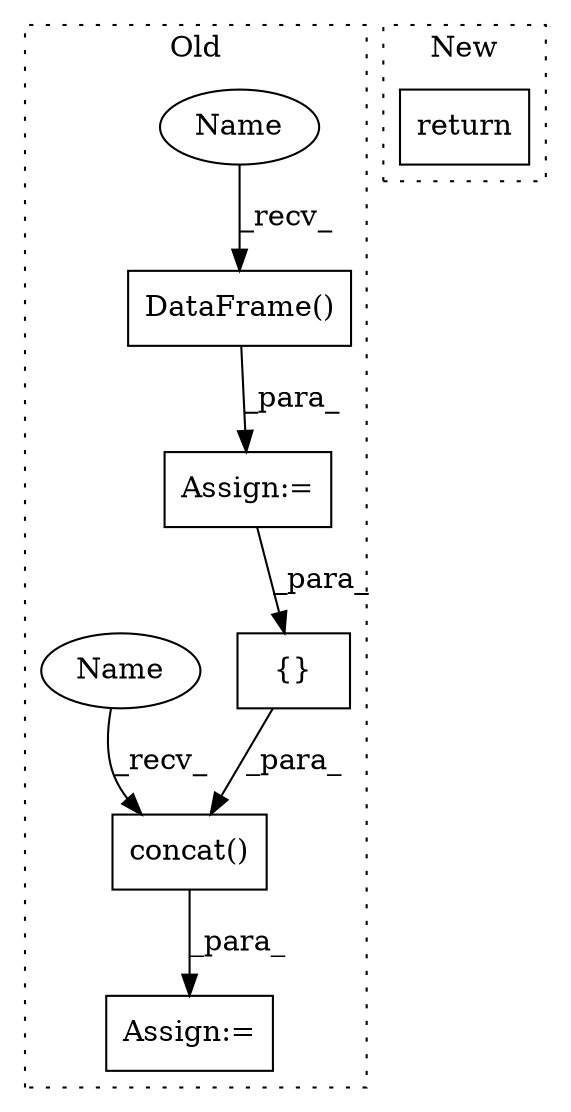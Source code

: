 digraph G {
subgraph cluster0 {
1 [label="DataFrame()" a="75" s="19153" l="14" shape="box"];
3 [label="Assign:=" a="68" s="19404" l="3" shape="box"];
4 [label="Assign:=" a="68" s="19150" l="3" shape="box"];
5 [label="concat()" a="75" s="19407,19427" l="10,1" shape="box"];
6 [label="{}" a="59" s="19417,19426" l="1,0" shape="box"];
7 [label="Name" a="87" s="19153" l="2" shape="ellipse"];
8 [label="Name" a="87" s="19407" l="2" shape="ellipse"];
label = "Old";
style="dotted";
}
subgraph cluster1 {
2 [label="return" a="93" s="20883" l="7" shape="box"];
label = "New";
style="dotted";
}
1 -> 4 [label="_para_"];
4 -> 6 [label="_para_"];
5 -> 3 [label="_para_"];
6 -> 5 [label="_para_"];
7 -> 1 [label="_recv_"];
8 -> 5 [label="_recv_"];
}